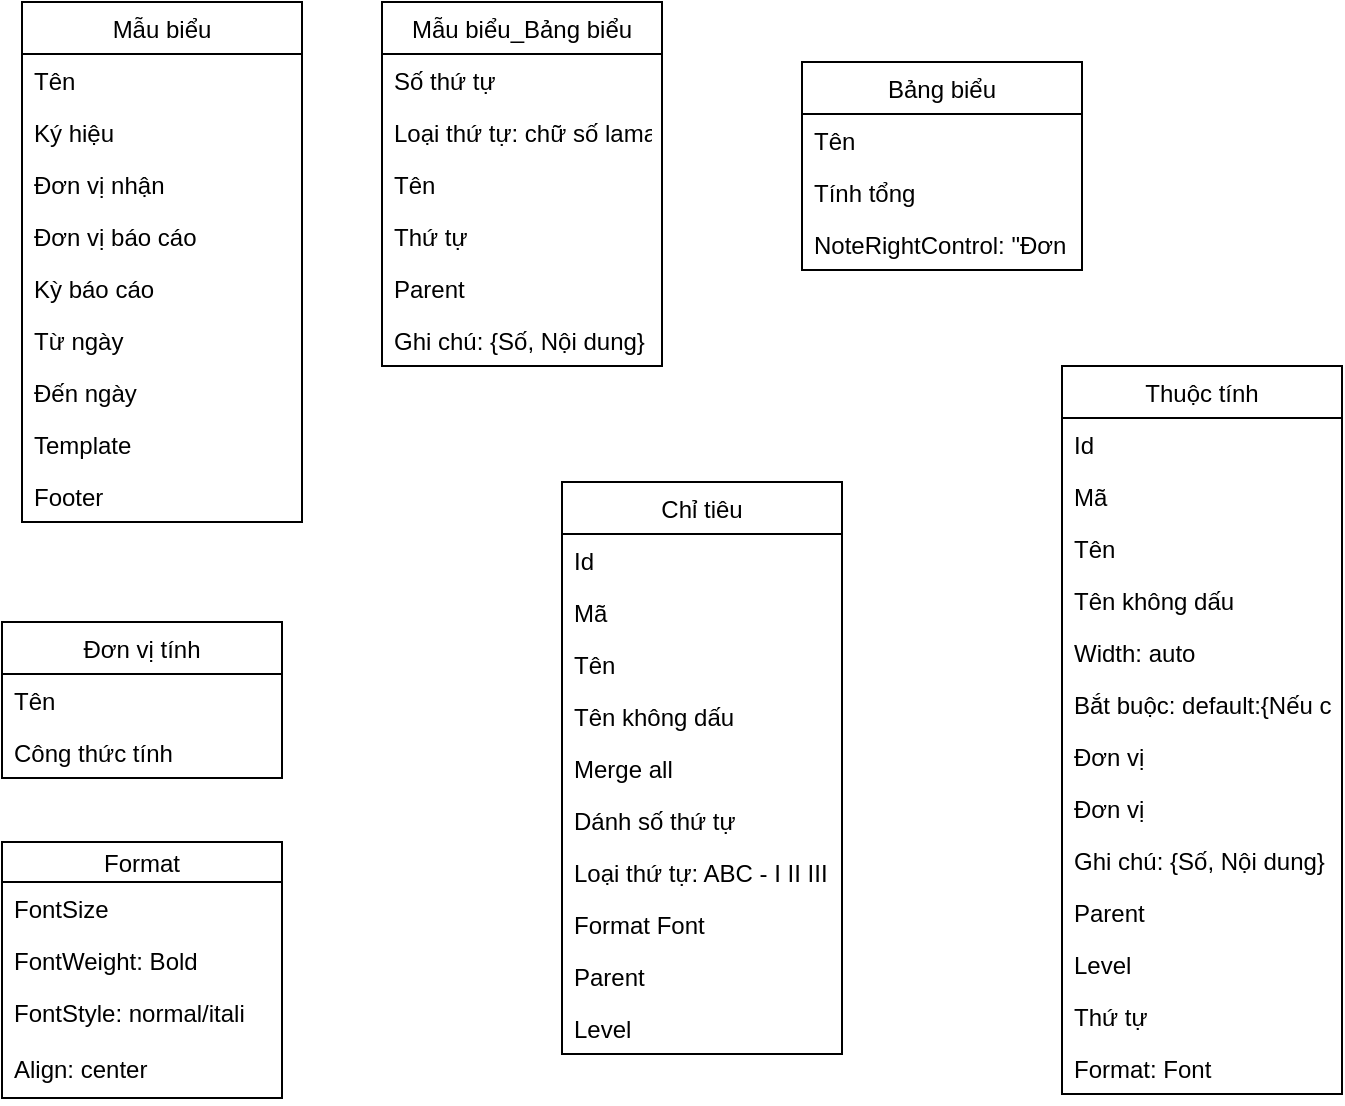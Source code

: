 <mxfile version="20.3.0" type="device"><diagram id="riftt4r_KZQK8rFSvk-D" name="Page-1"><mxGraphModel dx="970" dy="650" grid="1" gridSize="10" guides="1" tooltips="1" connect="1" arrows="1" fold="1" page="1" pageScale="1" pageWidth="850" pageHeight="1100" math="0" shadow="0"><root><mxCell id="0"/><mxCell id="1" parent="0"/><mxCell id="qBYyIOS7FRZ1Q8mQgq9H-1" value="Mẫu biểu" style="swimlane;fontStyle=0;childLayout=stackLayout;horizontal=1;startSize=26;fillColor=none;horizontalStack=0;resizeParent=1;resizeParentMax=0;resizeLast=0;collapsible=1;marginBottom=0;" parent="1" vertex="1"><mxGeometry x="60" y="110" width="140" height="260" as="geometry"/></mxCell><mxCell id="qBYyIOS7FRZ1Q8mQgq9H-2" value="Tên" style="text;strokeColor=none;fillColor=none;align=left;verticalAlign=top;spacingLeft=4;spacingRight=4;overflow=hidden;rotatable=0;points=[[0,0.5],[1,0.5]];portConstraint=eastwest;" parent="qBYyIOS7FRZ1Q8mQgq9H-1" vertex="1"><mxGeometry y="26" width="140" height="26" as="geometry"/></mxCell><mxCell id="qBYyIOS7FRZ1Q8mQgq9H-3" value="Ký hiệu" style="text;strokeColor=none;fillColor=none;align=left;verticalAlign=top;spacingLeft=4;spacingRight=4;overflow=hidden;rotatable=0;points=[[0,0.5],[1,0.5]];portConstraint=eastwest;" parent="qBYyIOS7FRZ1Q8mQgq9H-1" vertex="1"><mxGeometry y="52" width="140" height="26" as="geometry"/></mxCell><mxCell id="qBYyIOS7FRZ1Q8mQgq9H-4" value="Đơn vị nhận" style="text;strokeColor=none;fillColor=none;align=left;verticalAlign=top;spacingLeft=4;spacingRight=4;overflow=hidden;rotatable=0;points=[[0,0.5],[1,0.5]];portConstraint=eastwest;" parent="qBYyIOS7FRZ1Q8mQgq9H-1" vertex="1"><mxGeometry y="78" width="140" height="26" as="geometry"/></mxCell><mxCell id="qBYyIOS7FRZ1Q8mQgq9H-5" value="Đơn vị báo cáo" style="text;strokeColor=none;fillColor=none;align=left;verticalAlign=top;spacingLeft=4;spacingRight=4;overflow=hidden;rotatable=0;points=[[0,0.5],[1,0.5]];portConstraint=eastwest;" parent="qBYyIOS7FRZ1Q8mQgq9H-1" vertex="1"><mxGeometry y="104" width="140" height="26" as="geometry"/></mxCell><mxCell id="qBYyIOS7FRZ1Q8mQgq9H-6" value="Kỳ báo cáo" style="text;strokeColor=none;fillColor=none;align=left;verticalAlign=top;spacingLeft=4;spacingRight=4;overflow=hidden;rotatable=0;points=[[0,0.5],[1,0.5]];portConstraint=eastwest;" parent="qBYyIOS7FRZ1Q8mQgq9H-1" vertex="1"><mxGeometry y="130" width="140" height="26" as="geometry"/></mxCell><mxCell id="qBYyIOS7FRZ1Q8mQgq9H-7" value="Từ ngày" style="text;strokeColor=none;fillColor=none;align=left;verticalAlign=top;spacingLeft=4;spacingRight=4;overflow=hidden;rotatable=0;points=[[0,0.5],[1,0.5]];portConstraint=eastwest;" parent="qBYyIOS7FRZ1Q8mQgq9H-1" vertex="1"><mxGeometry y="156" width="140" height="26" as="geometry"/></mxCell><mxCell id="qBYyIOS7FRZ1Q8mQgq9H-8" value="Đến ngày" style="text;strokeColor=none;fillColor=none;align=left;verticalAlign=top;spacingLeft=4;spacingRight=4;overflow=hidden;rotatable=0;points=[[0,0.5],[1,0.5]];portConstraint=eastwest;" parent="qBYyIOS7FRZ1Q8mQgq9H-1" vertex="1"><mxGeometry y="182" width="140" height="26" as="geometry"/></mxCell><mxCell id="qBYyIOS7FRZ1Q8mQgq9H-9" value="Template" style="text;strokeColor=none;fillColor=none;align=left;verticalAlign=top;spacingLeft=4;spacingRight=4;overflow=hidden;rotatable=0;points=[[0,0.5],[1,0.5]];portConstraint=eastwest;" parent="qBYyIOS7FRZ1Q8mQgq9H-1" vertex="1"><mxGeometry y="208" width="140" height="26" as="geometry"/></mxCell><mxCell id="qBYyIOS7FRZ1Q8mQgq9H-10" value="Footer" style="text;strokeColor=none;fillColor=none;align=left;verticalAlign=top;spacingLeft=4;spacingRight=4;overflow=hidden;rotatable=0;points=[[0,0.5],[1,0.5]];portConstraint=eastwest;" parent="qBYyIOS7FRZ1Q8mQgq9H-1" vertex="1"><mxGeometry y="234" width="140" height="26" as="geometry"/></mxCell><mxCell id="qBYyIOS7FRZ1Q8mQgq9H-11" value="Mẫu biểu_Bảng biểu" style="swimlane;fontStyle=0;childLayout=stackLayout;horizontal=1;startSize=26;fillColor=none;horizontalStack=0;resizeParent=1;resizeParentMax=0;resizeLast=0;collapsible=1;marginBottom=0;" parent="1" vertex="1"><mxGeometry x="240" y="110" width="140" height="182" as="geometry"/></mxCell><mxCell id="qBYyIOS7FRZ1Q8mQgq9H-13" value="Số thứ tự" style="text;strokeColor=none;fillColor=none;align=left;verticalAlign=top;spacingLeft=4;spacingRight=4;overflow=hidden;rotatable=0;points=[[0,0.5],[1,0.5]];portConstraint=eastwest;" parent="qBYyIOS7FRZ1Q8mQgq9H-11" vertex="1"><mxGeometry y="26" width="140" height="26" as="geometry"/></mxCell><mxCell id="qBYyIOS7FRZ1Q8mQgq9H-22" value="Loại thứ tự: chữ số lama" style="text;strokeColor=none;fillColor=none;align=left;verticalAlign=top;spacingLeft=4;spacingRight=4;overflow=hidden;rotatable=0;points=[[0,0.5],[1,0.5]];portConstraint=eastwest;" parent="qBYyIOS7FRZ1Q8mQgq9H-11" vertex="1"><mxGeometry y="52" width="140" height="26" as="geometry"/></mxCell><mxCell id="qBYyIOS7FRZ1Q8mQgq9H-14" value="Tên" style="text;strokeColor=none;fillColor=none;align=left;verticalAlign=top;spacingLeft=4;spacingRight=4;overflow=hidden;rotatable=0;points=[[0,0.5],[1,0.5]];portConstraint=eastwest;" parent="qBYyIOS7FRZ1Q8mQgq9H-11" vertex="1"><mxGeometry y="78" width="140" height="26" as="geometry"/></mxCell><mxCell id="qBYyIOS7FRZ1Q8mQgq9H-15" value="Thứ tự" style="text;strokeColor=none;fillColor=none;align=left;verticalAlign=top;spacingLeft=4;spacingRight=4;overflow=hidden;rotatable=0;points=[[0,0.5],[1,0.5]];portConstraint=eastwest;" parent="qBYyIOS7FRZ1Q8mQgq9H-11" vertex="1"><mxGeometry y="104" width="140" height="26" as="geometry"/></mxCell><mxCell id="qBYyIOS7FRZ1Q8mQgq9H-16" value="Parent" style="text;strokeColor=none;fillColor=none;align=left;verticalAlign=top;spacingLeft=4;spacingRight=4;overflow=hidden;rotatable=0;points=[[0,0.5],[1,0.5]];portConstraint=eastwest;" parent="qBYyIOS7FRZ1Q8mQgq9H-11" vertex="1"><mxGeometry y="130" width="140" height="26" as="geometry"/></mxCell><mxCell id="qBYyIOS7FRZ1Q8mQgq9H-23" value="Ghi chú: {Số, Nội dung}" style="text;strokeColor=none;fillColor=none;align=left;verticalAlign=top;spacingLeft=4;spacingRight=4;overflow=hidden;rotatable=0;points=[[0,0.5],[1,0.5]];portConstraint=eastwest;" parent="qBYyIOS7FRZ1Q8mQgq9H-11" vertex="1"><mxGeometry y="156" width="140" height="26" as="geometry"/></mxCell><mxCell id="qBYyIOS7FRZ1Q8mQgq9H-24" value="Đơn vị tính" style="swimlane;fontStyle=0;childLayout=stackLayout;horizontal=1;startSize=26;fillColor=none;horizontalStack=0;resizeParent=1;resizeParentMax=0;resizeLast=0;collapsible=1;marginBottom=0;" parent="1" vertex="1"><mxGeometry x="50" y="420" width="140" height="78" as="geometry"/></mxCell><mxCell id="qBYyIOS7FRZ1Q8mQgq9H-25" value="Tên" style="text;strokeColor=none;fillColor=none;align=left;verticalAlign=top;spacingLeft=4;spacingRight=4;overflow=hidden;rotatable=0;points=[[0,0.5],[1,0.5]];portConstraint=eastwest;" parent="qBYyIOS7FRZ1Q8mQgq9H-24" vertex="1"><mxGeometry y="26" width="140" height="26" as="geometry"/></mxCell><mxCell id="qBYyIOS7FRZ1Q8mQgq9H-26" value="Công thức tính" style="text;strokeColor=none;fillColor=none;align=left;verticalAlign=top;spacingLeft=4;spacingRight=4;overflow=hidden;rotatable=0;points=[[0,0.5],[1,0.5]];portConstraint=eastwest;" parent="qBYyIOS7FRZ1Q8mQgq9H-24" vertex="1"><mxGeometry y="52" width="140" height="26" as="geometry"/></mxCell><mxCell id="qBYyIOS7FRZ1Q8mQgq9H-28" value="Format" style="swimlane;fontStyle=0;childLayout=stackLayout;horizontal=1;startSize=20;fillColor=none;horizontalStack=0;resizeParent=1;resizeParentMax=0;resizeLast=0;collapsible=1;marginBottom=0;" parent="1" vertex="1"><mxGeometry x="50" y="530" width="140" height="128" as="geometry"/></mxCell><mxCell id="qBYyIOS7FRZ1Q8mQgq9H-29" value="FontSize" style="text;strokeColor=none;fillColor=none;align=left;verticalAlign=top;spacingLeft=4;spacingRight=4;overflow=hidden;rotatable=0;points=[[0,0.5],[1,0.5]];portConstraint=eastwest;" parent="qBYyIOS7FRZ1Q8mQgq9H-28" vertex="1"><mxGeometry y="20" width="140" height="26" as="geometry"/></mxCell><mxCell id="qBYyIOS7FRZ1Q8mQgq9H-30" value="FontWeight: Bold" style="text;strokeColor=none;fillColor=none;align=left;verticalAlign=top;spacingLeft=4;spacingRight=4;overflow=hidden;rotatable=0;points=[[0,0.5],[1,0.5]];portConstraint=eastwest;" parent="qBYyIOS7FRZ1Q8mQgq9H-28" vertex="1"><mxGeometry y="46" width="140" height="26" as="geometry"/></mxCell><mxCell id="qBYyIOS7FRZ1Q8mQgq9H-31" value="FontStyle: normal/itali" style="text;strokeColor=none;fillColor=none;align=left;verticalAlign=top;spacingLeft=4;spacingRight=4;overflow=hidden;rotatable=0;points=[[0,0.5],[1,0.5]];portConstraint=eastwest;" parent="qBYyIOS7FRZ1Q8mQgq9H-28" vertex="1"><mxGeometry y="72" width="140" height="28" as="geometry"/></mxCell><mxCell id="SA8Iwa3wazXEhASD90Id-22" value="Align: center" style="text;strokeColor=none;fillColor=none;align=left;verticalAlign=top;spacingLeft=4;spacingRight=4;overflow=hidden;rotatable=0;points=[[0,0.5],[1,0.5]];portConstraint=eastwest;" parent="qBYyIOS7FRZ1Q8mQgq9H-28" vertex="1"><mxGeometry y="100" width="140" height="28" as="geometry"/></mxCell><mxCell id="qBYyIOS7FRZ1Q8mQgq9H-32" value="Bảng biểu" style="swimlane;fontStyle=0;childLayout=stackLayout;horizontal=1;startSize=26;fillColor=none;horizontalStack=0;resizeParent=1;resizeParentMax=0;resizeLast=0;collapsible=1;marginBottom=0;" parent="1" vertex="1"><mxGeometry x="450" y="140" width="140" height="104" as="geometry"/></mxCell><mxCell id="qBYyIOS7FRZ1Q8mQgq9H-33" value="Tên" style="text;strokeColor=none;fillColor=none;align=left;verticalAlign=top;spacingLeft=4;spacingRight=4;overflow=hidden;rotatable=0;points=[[0,0.5],[1,0.5]];portConstraint=eastwest;" parent="qBYyIOS7FRZ1Q8mQgq9H-32" vertex="1"><mxGeometry y="26" width="140" height="26" as="geometry"/></mxCell><mxCell id="qBYyIOS7FRZ1Q8mQgq9H-34" value="Tính tổng" style="text;strokeColor=none;fillColor=none;align=left;verticalAlign=top;spacingLeft=4;spacingRight=4;overflow=hidden;rotatable=0;points=[[0,0.5],[1,0.5]];portConstraint=eastwest;" parent="qBYyIOS7FRZ1Q8mQgq9H-32" vertex="1"><mxGeometry y="52" width="140" height="26" as="geometry"/></mxCell><mxCell id="qBYyIOS7FRZ1Q8mQgq9H-35" value="NoteRightControl: &quot;Đơn vị tính: triệu đồng&quot;" style="text;strokeColor=none;fillColor=none;align=left;verticalAlign=top;spacingLeft=4;spacingRight=4;overflow=hidden;rotatable=0;points=[[0,0.5],[1,0.5]];portConstraint=eastwest;" parent="qBYyIOS7FRZ1Q8mQgq9H-32" vertex="1"><mxGeometry y="78" width="140" height="26" as="geometry"/></mxCell><mxCell id="qBYyIOS7FRZ1Q8mQgq9H-36" value="Thuộc tính" style="swimlane;fontStyle=0;childLayout=stackLayout;horizontal=1;startSize=26;fillColor=none;horizontalStack=0;resizeParent=1;resizeParentMax=0;resizeLast=0;collapsible=1;marginBottom=0;" parent="1" vertex="1"><mxGeometry x="580" y="292" width="140" height="364" as="geometry"/></mxCell><mxCell id="qBYyIOS7FRZ1Q8mQgq9H-37" value="Id" style="text;strokeColor=none;fillColor=none;align=left;verticalAlign=top;spacingLeft=4;spacingRight=4;overflow=hidden;rotatable=0;points=[[0,0.5],[1,0.5]];portConstraint=eastwest;" parent="qBYyIOS7FRZ1Q8mQgq9H-36" vertex="1"><mxGeometry y="26" width="140" height="26" as="geometry"/></mxCell><mxCell id="qBYyIOS7FRZ1Q8mQgq9H-38" value="Mã" style="text;strokeColor=none;fillColor=none;align=left;verticalAlign=top;spacingLeft=4;spacingRight=4;overflow=hidden;rotatable=0;points=[[0,0.5],[1,0.5]];portConstraint=eastwest;" parent="qBYyIOS7FRZ1Q8mQgq9H-36" vertex="1"><mxGeometry y="52" width="140" height="26" as="geometry"/></mxCell><mxCell id="qBYyIOS7FRZ1Q8mQgq9H-39" value="Tên" style="text;strokeColor=none;fillColor=none;align=left;verticalAlign=top;spacingLeft=4;spacingRight=4;overflow=hidden;rotatable=0;points=[[0,0.5],[1,0.5]];portConstraint=eastwest;" parent="qBYyIOS7FRZ1Q8mQgq9H-36" vertex="1"><mxGeometry y="78" width="140" height="26" as="geometry"/></mxCell><mxCell id="qBYyIOS7FRZ1Q8mQgq9H-40" value="Tên không dấu" style="text;strokeColor=none;fillColor=none;align=left;verticalAlign=top;spacingLeft=4;spacingRight=4;overflow=hidden;rotatable=0;points=[[0,0.5],[1,0.5]];portConstraint=eastwest;" parent="qBYyIOS7FRZ1Q8mQgq9H-36" vertex="1"><mxGeometry y="104" width="140" height="26" as="geometry"/></mxCell><mxCell id="qBYyIOS7FRZ1Q8mQgq9H-48" value="Width: auto" style="text;strokeColor=none;fillColor=none;align=left;verticalAlign=top;spacingLeft=4;spacingRight=4;overflow=hidden;rotatable=0;points=[[0,0.5],[1,0.5]];portConstraint=eastwest;" parent="qBYyIOS7FRZ1Q8mQgq9H-36" vertex="1"><mxGeometry y="130" width="140" height="26" as="geometry"/></mxCell><mxCell id="SA8Iwa3wazXEhASD90Id-2" value="Bắt buộc: default:{Nếu có}" style="text;strokeColor=none;fillColor=none;align=left;verticalAlign=top;spacingLeft=4;spacingRight=4;overflow=hidden;rotatable=0;points=[[0,0.5],[1,0.5]];portConstraint=eastwest;" parent="qBYyIOS7FRZ1Q8mQgq9H-36" vertex="1"><mxGeometry y="156" width="140" height="26" as="geometry"/></mxCell><mxCell id="SA8Iwa3wazXEhASD90Id-3" value="Đơn vị" style="text;strokeColor=none;fillColor=none;align=left;verticalAlign=top;spacingLeft=4;spacingRight=4;overflow=hidden;rotatable=0;points=[[0,0.5],[1,0.5]];portConstraint=eastwest;" parent="qBYyIOS7FRZ1Q8mQgq9H-36" vertex="1"><mxGeometry y="182" width="140" height="26" as="geometry"/></mxCell><mxCell id="SA8Iwa3wazXEhASD90Id-4" value="Đơn vị" style="text;strokeColor=none;fillColor=none;align=left;verticalAlign=top;spacingLeft=4;spacingRight=4;overflow=hidden;rotatable=0;points=[[0,0.5],[1,0.5]];portConstraint=eastwest;" parent="qBYyIOS7FRZ1Q8mQgq9H-36" vertex="1"><mxGeometry y="208" width="140" height="26" as="geometry"/></mxCell><mxCell id="SA8Iwa3wazXEhASD90Id-5" value="Ghi chú: {Số, Nội dung}" style="text;strokeColor=none;fillColor=none;align=left;verticalAlign=top;spacingLeft=4;spacingRight=4;overflow=hidden;rotatable=0;points=[[0,0.5],[1,0.5]];portConstraint=eastwest;" parent="qBYyIOS7FRZ1Q8mQgq9H-36" vertex="1"><mxGeometry y="234" width="140" height="26" as="geometry"/></mxCell><mxCell id="SA8Iwa3wazXEhASD90Id-6" value="Parent" style="text;strokeColor=none;fillColor=none;align=left;verticalAlign=top;spacingLeft=4;spacingRight=4;overflow=hidden;rotatable=0;points=[[0,0.5],[1,0.5]];portConstraint=eastwest;" parent="qBYyIOS7FRZ1Q8mQgq9H-36" vertex="1"><mxGeometry y="260" width="140" height="26" as="geometry"/></mxCell><mxCell id="SA8Iwa3wazXEhASD90Id-7" value="Level" style="text;strokeColor=none;fillColor=none;align=left;verticalAlign=top;spacingLeft=4;spacingRight=4;overflow=hidden;rotatable=0;points=[[0,0.5],[1,0.5]];portConstraint=eastwest;" parent="qBYyIOS7FRZ1Q8mQgq9H-36" vertex="1"><mxGeometry y="286" width="140" height="26" as="geometry"/></mxCell><mxCell id="SA8Iwa3wazXEhASD90Id-8" value="Thứ tự" style="text;strokeColor=none;fillColor=none;align=left;verticalAlign=top;spacingLeft=4;spacingRight=4;overflow=hidden;rotatable=0;points=[[0,0.5],[1,0.5]];portConstraint=eastwest;" parent="qBYyIOS7FRZ1Q8mQgq9H-36" vertex="1"><mxGeometry y="312" width="140" height="26" as="geometry"/></mxCell><mxCell id="SA8Iwa3wazXEhASD90Id-10" value="Format: Font" style="text;strokeColor=none;fillColor=none;align=left;verticalAlign=top;spacingLeft=4;spacingRight=4;overflow=hidden;rotatable=0;points=[[0,0.5],[1,0.5]];portConstraint=eastwest;" parent="qBYyIOS7FRZ1Q8mQgq9H-36" vertex="1"><mxGeometry y="338" width="140" height="26" as="geometry"/></mxCell><mxCell id="SA8Iwa3wazXEhASD90Id-11" value="Chỉ tiêu" style="swimlane;fontStyle=0;childLayout=stackLayout;horizontal=1;startSize=26;fillColor=none;horizontalStack=0;resizeParent=1;resizeParentMax=0;resizeLast=0;collapsible=1;marginBottom=0;" parent="1" vertex="1"><mxGeometry x="330" y="350" width="140" height="286" as="geometry"/></mxCell><mxCell id="SA8Iwa3wazXEhASD90Id-12" value="Id" style="text;strokeColor=none;fillColor=none;align=left;verticalAlign=top;spacingLeft=4;spacingRight=4;overflow=hidden;rotatable=0;points=[[0,0.5],[1,0.5]];portConstraint=eastwest;" parent="SA8Iwa3wazXEhASD90Id-11" vertex="1"><mxGeometry y="26" width="140" height="26" as="geometry"/></mxCell><mxCell id="SA8Iwa3wazXEhASD90Id-13" value="Mã" style="text;strokeColor=none;fillColor=none;align=left;verticalAlign=top;spacingLeft=4;spacingRight=4;overflow=hidden;rotatable=0;points=[[0,0.5],[1,0.5]];portConstraint=eastwest;" parent="SA8Iwa3wazXEhASD90Id-11" vertex="1"><mxGeometry y="52" width="140" height="26" as="geometry"/></mxCell><mxCell id="SA8Iwa3wazXEhASD90Id-14" value="Tên" style="text;strokeColor=none;fillColor=none;align=left;verticalAlign=top;spacingLeft=4;spacingRight=4;overflow=hidden;rotatable=0;points=[[0,0.5],[1,0.5]];portConstraint=eastwest;" parent="SA8Iwa3wazXEhASD90Id-11" vertex="1"><mxGeometry y="78" width="140" height="26" as="geometry"/></mxCell><mxCell id="SA8Iwa3wazXEhASD90Id-15" value="Tên không dấu" style="text;strokeColor=none;fillColor=none;align=left;verticalAlign=top;spacingLeft=4;spacingRight=4;overflow=hidden;rotatable=0;points=[[0,0.5],[1,0.5]];portConstraint=eastwest;" parent="SA8Iwa3wazXEhASD90Id-11" vertex="1"><mxGeometry y="104" width="140" height="26" as="geometry"/></mxCell><mxCell id="SA8Iwa3wazXEhASD90Id-16" value="Merge all" style="text;strokeColor=none;fillColor=none;align=left;verticalAlign=top;spacingLeft=4;spacingRight=4;overflow=hidden;rotatable=0;points=[[0,0.5],[1,0.5]];portConstraint=eastwest;" parent="SA8Iwa3wazXEhASD90Id-11" vertex="1"><mxGeometry y="130" width="140" height="26" as="geometry"/></mxCell><mxCell id="SA8Iwa3wazXEhASD90Id-17" value="Dánh số thứ tự" style="text;strokeColor=none;fillColor=none;align=left;verticalAlign=top;spacingLeft=4;spacingRight=4;overflow=hidden;rotatable=0;points=[[0,0.5],[1,0.5]];portConstraint=eastwest;" parent="SA8Iwa3wazXEhASD90Id-11" vertex="1"><mxGeometry y="156" width="140" height="26" as="geometry"/></mxCell><mxCell id="SA8Iwa3wazXEhASD90Id-18" value="Loại thứ tự: ABC - I II III - 1 2 3" style="text;strokeColor=none;fillColor=none;align=left;verticalAlign=top;spacingLeft=4;spacingRight=4;overflow=hidden;rotatable=0;points=[[0,0.5],[1,0.5]];portConstraint=eastwest;" parent="SA8Iwa3wazXEhASD90Id-11" vertex="1"><mxGeometry y="182" width="140" height="26" as="geometry"/></mxCell><mxCell id="SA8Iwa3wazXEhASD90Id-19" value="Format Font" style="text;strokeColor=none;fillColor=none;align=left;verticalAlign=top;spacingLeft=4;spacingRight=4;overflow=hidden;rotatable=0;points=[[0,0.5],[1,0.5]];portConstraint=eastwest;" parent="SA8Iwa3wazXEhASD90Id-11" vertex="1"><mxGeometry y="208" width="140" height="26" as="geometry"/></mxCell><mxCell id="SA8Iwa3wazXEhASD90Id-20" value="Parent" style="text;strokeColor=none;fillColor=none;align=left;verticalAlign=top;spacingLeft=4;spacingRight=4;overflow=hidden;rotatable=0;points=[[0,0.5],[1,0.5]];portConstraint=eastwest;" parent="SA8Iwa3wazXEhASD90Id-11" vertex="1"><mxGeometry y="234" width="140" height="26" as="geometry"/></mxCell><mxCell id="SA8Iwa3wazXEhASD90Id-21" value="Level" style="text;strokeColor=none;fillColor=none;align=left;verticalAlign=top;spacingLeft=4;spacingRight=4;overflow=hidden;rotatable=0;points=[[0,0.5],[1,0.5]];portConstraint=eastwest;" parent="SA8Iwa3wazXEhASD90Id-11" vertex="1"><mxGeometry y="260" width="140" height="26" as="geometry"/></mxCell></root></mxGraphModel></diagram></mxfile>
